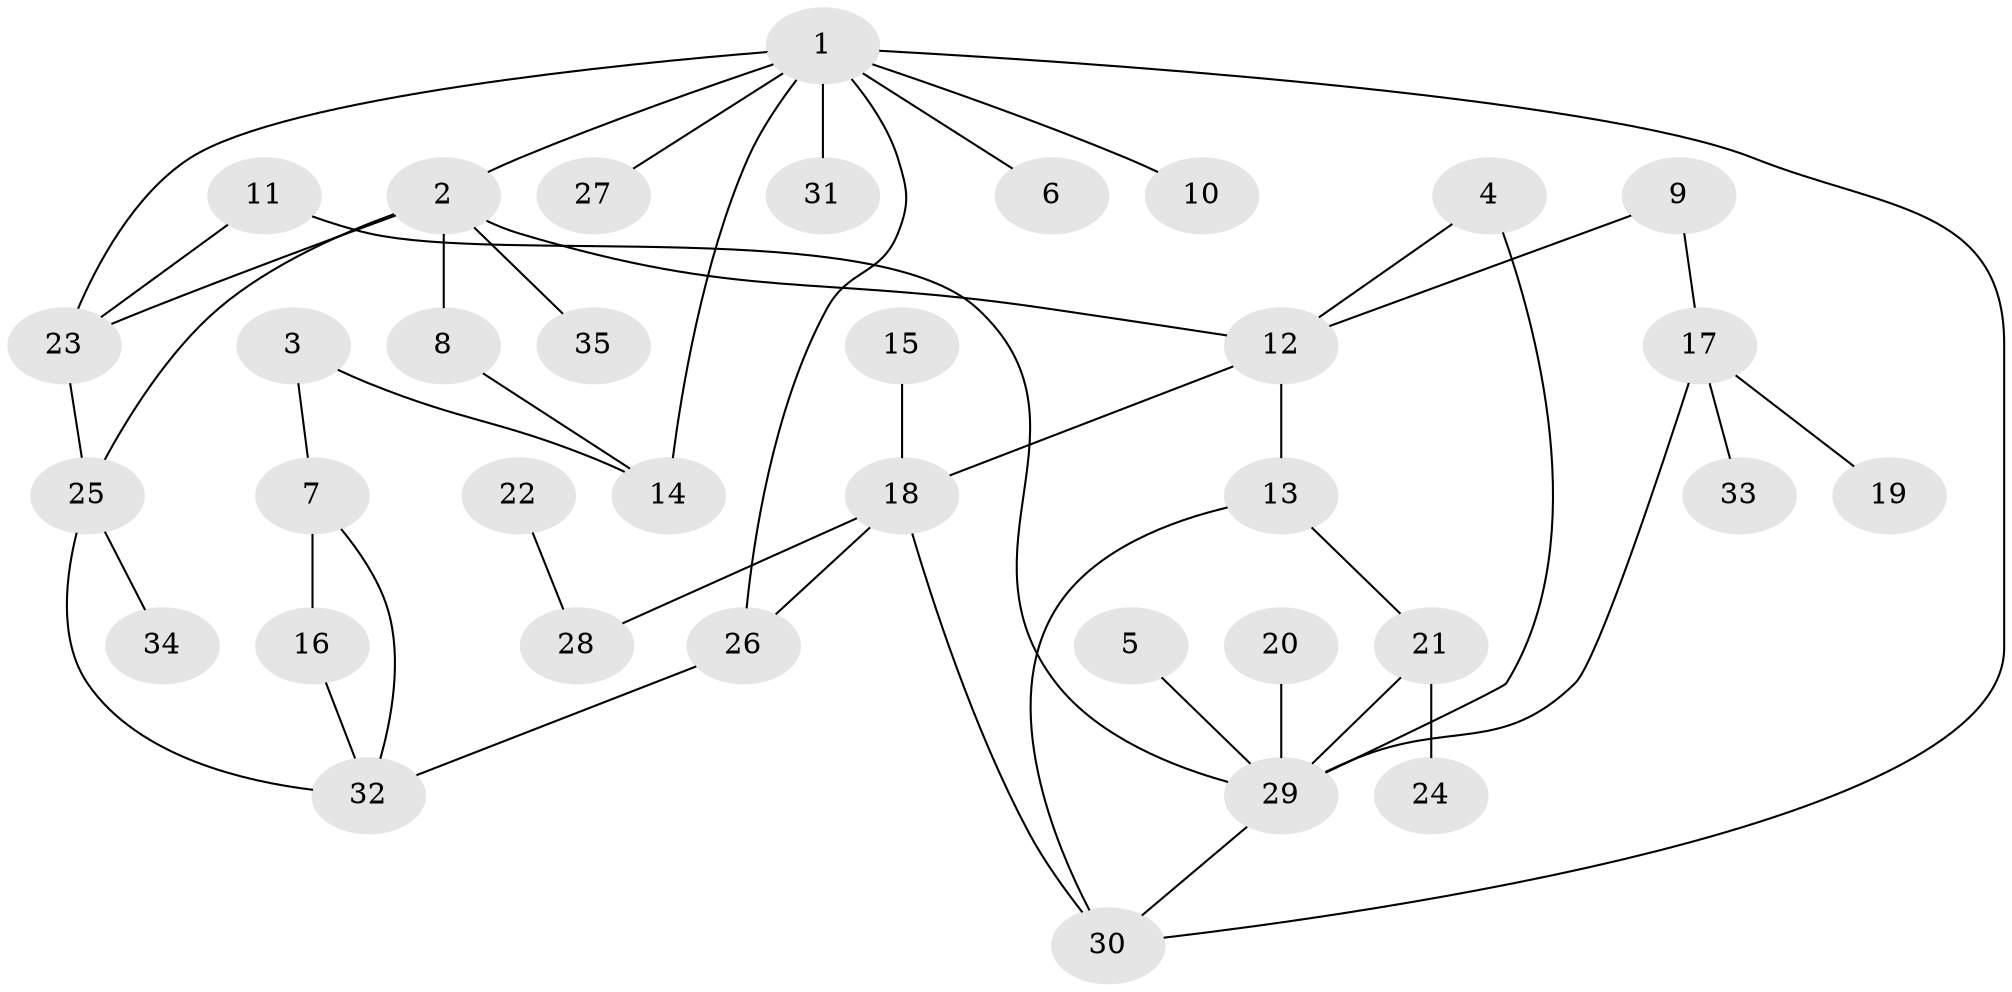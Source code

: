 // original degree distribution, {5: 0.07142857142857142, 7: 0.014285714285714285, 4: 0.1, 2: 0.32857142857142857, 6: 0.02857142857142857, 1: 0.35714285714285715, 3: 0.1}
// Generated by graph-tools (version 1.1) at 2025/25/03/09/25 03:25:24]
// undirected, 35 vertices, 47 edges
graph export_dot {
graph [start="1"]
  node [color=gray90,style=filled];
  1;
  2;
  3;
  4;
  5;
  6;
  7;
  8;
  9;
  10;
  11;
  12;
  13;
  14;
  15;
  16;
  17;
  18;
  19;
  20;
  21;
  22;
  23;
  24;
  25;
  26;
  27;
  28;
  29;
  30;
  31;
  32;
  33;
  34;
  35;
  1 -- 2 [weight=1.0];
  1 -- 6 [weight=1.0];
  1 -- 10 [weight=1.0];
  1 -- 14 [weight=1.0];
  1 -- 23 [weight=1.0];
  1 -- 26 [weight=1.0];
  1 -- 27 [weight=1.0];
  1 -- 30 [weight=1.0];
  1 -- 31 [weight=1.0];
  2 -- 8 [weight=1.0];
  2 -- 12 [weight=1.0];
  2 -- 23 [weight=1.0];
  2 -- 25 [weight=1.0];
  2 -- 35 [weight=1.0];
  3 -- 7 [weight=1.0];
  3 -- 14 [weight=1.0];
  4 -- 12 [weight=1.0];
  4 -- 29 [weight=1.0];
  5 -- 29 [weight=1.0];
  7 -- 16 [weight=1.0];
  7 -- 32 [weight=1.0];
  8 -- 14 [weight=1.0];
  9 -- 12 [weight=1.0];
  9 -- 17 [weight=1.0];
  11 -- 23 [weight=1.0];
  11 -- 29 [weight=1.0];
  12 -- 13 [weight=1.0];
  12 -- 18 [weight=1.0];
  13 -- 21 [weight=1.0];
  13 -- 30 [weight=1.0];
  15 -- 18 [weight=1.0];
  16 -- 32 [weight=1.0];
  17 -- 19 [weight=1.0];
  17 -- 29 [weight=1.0];
  17 -- 33 [weight=1.0];
  18 -- 26 [weight=1.0];
  18 -- 28 [weight=1.0];
  18 -- 30 [weight=1.0];
  20 -- 29 [weight=1.0];
  21 -- 24 [weight=1.0];
  21 -- 29 [weight=1.0];
  22 -- 28 [weight=1.0];
  23 -- 25 [weight=1.0];
  25 -- 32 [weight=1.0];
  25 -- 34 [weight=1.0];
  26 -- 32 [weight=1.0];
  29 -- 30 [weight=1.0];
}

